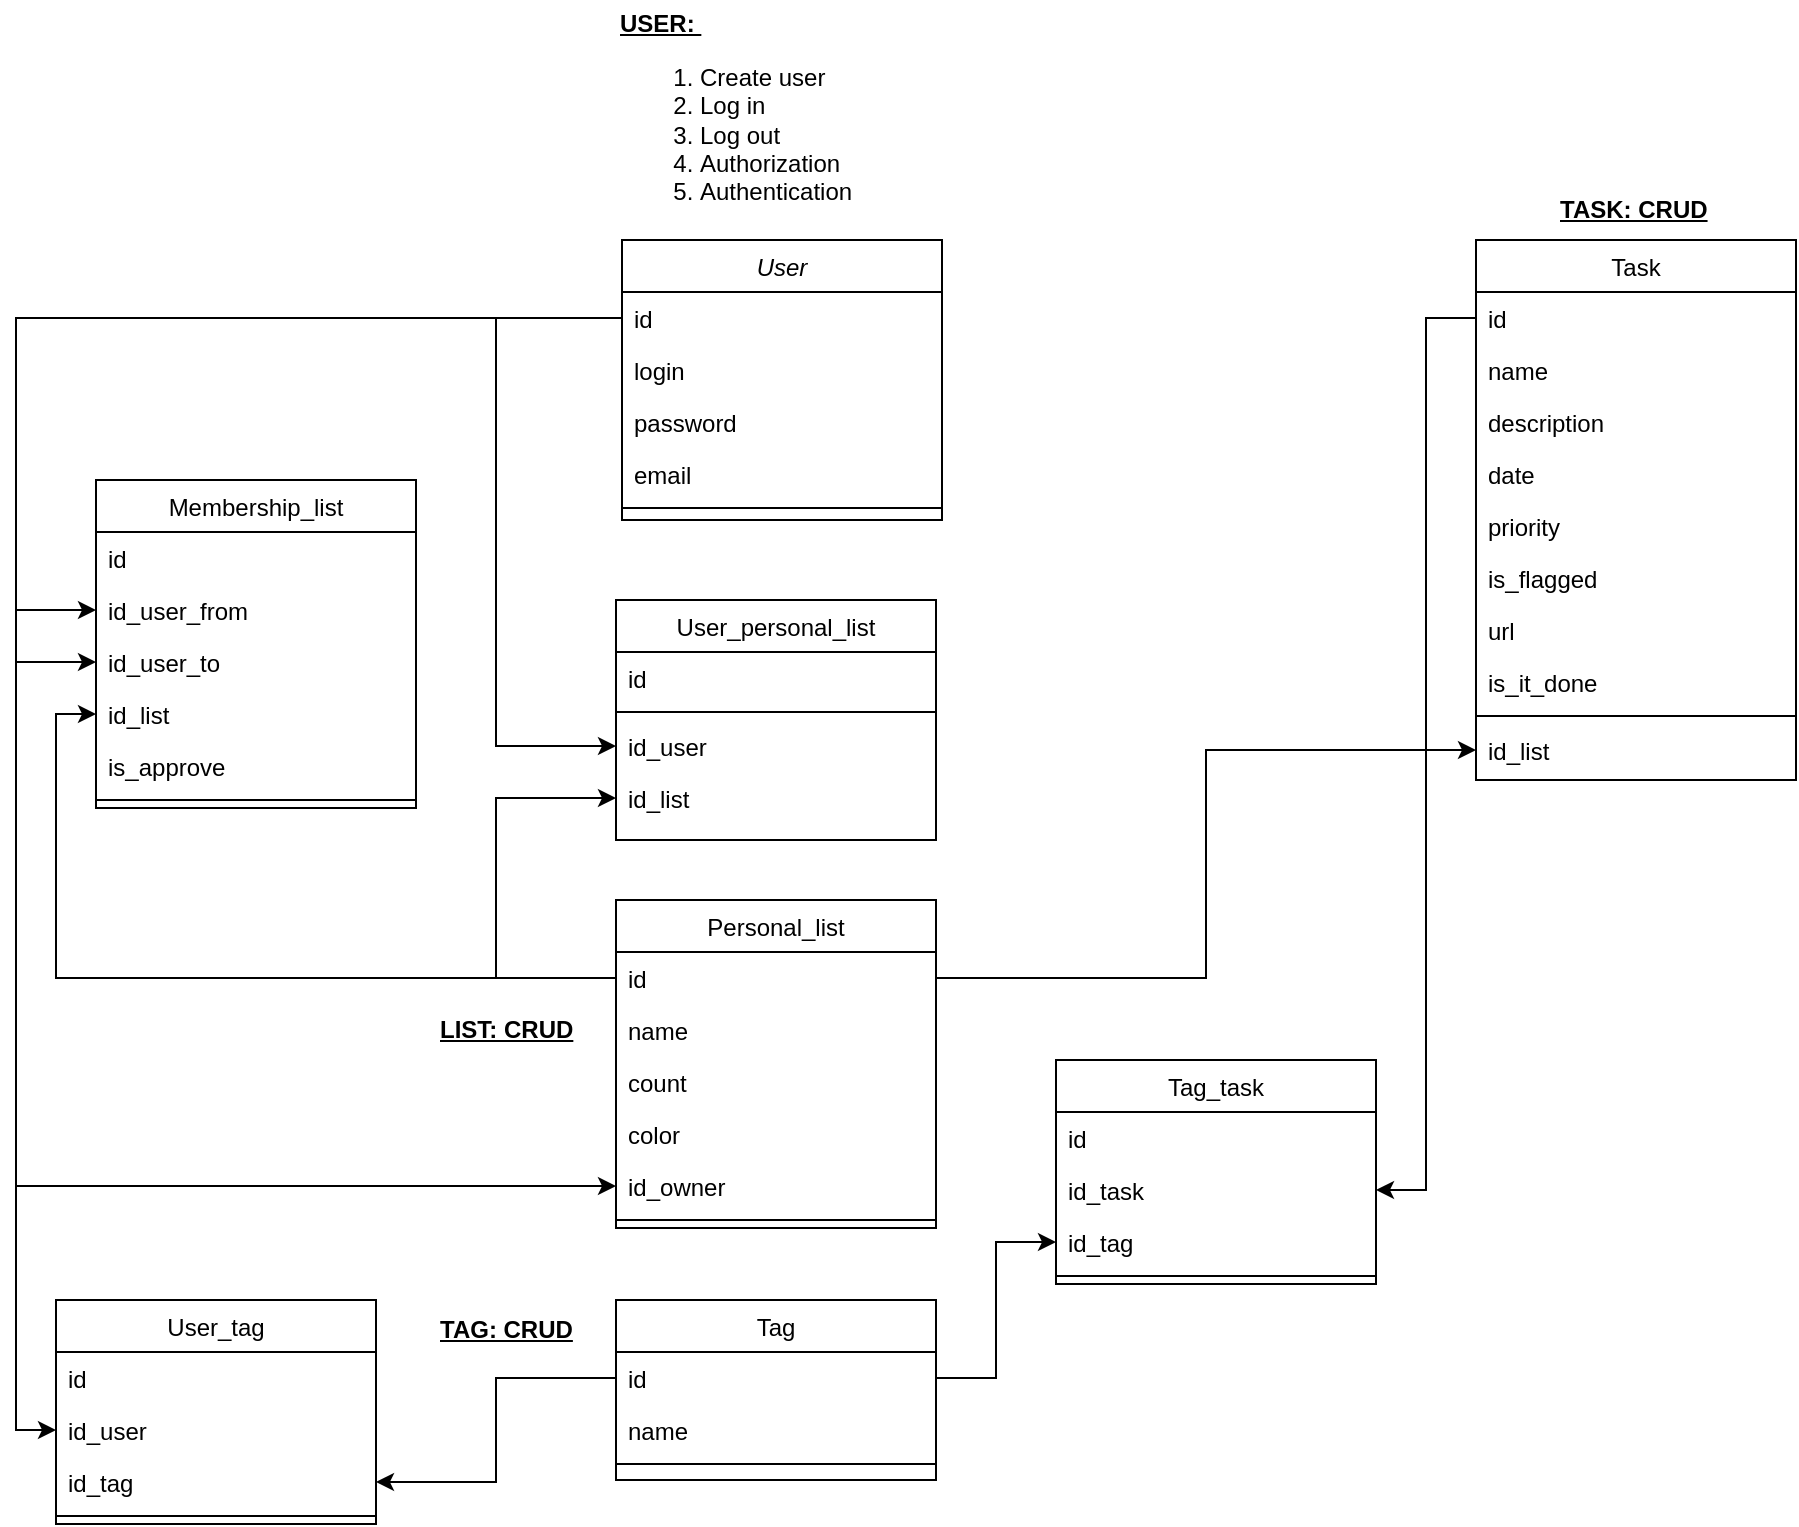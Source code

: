 <mxfile version="28.1.2">
  <diagram id="C5RBs43oDa-KdzZeNtuy" name="Page-1">
    <mxGraphModel dx="1955" dy="846" grid="1" gridSize="10" guides="1" tooltips="1" connect="1" arrows="1" fold="1" page="1" pageScale="1" pageWidth="827" pageHeight="1169" math="0" shadow="0">
      <root>
        <mxCell id="WIyWlLk6GJQsqaUBKTNV-0" />
        <mxCell id="WIyWlLk6GJQsqaUBKTNV-1" parent="WIyWlLk6GJQsqaUBKTNV-0" />
        <mxCell id="zkfFHV4jXpPFQw0GAbJ--0" value="User" style="swimlane;fontStyle=2;align=center;verticalAlign=top;childLayout=stackLayout;horizontal=1;startSize=26;horizontalStack=0;resizeParent=1;resizeLast=0;collapsible=1;marginBottom=0;rounded=0;shadow=0;strokeWidth=1;" parent="WIyWlLk6GJQsqaUBKTNV-1" vertex="1">
          <mxGeometry x="143" y="140" width="160" height="140" as="geometry">
            <mxRectangle x="143" y="140" width="160" height="26" as="alternateBounds" />
          </mxGeometry>
        </mxCell>
        <mxCell id="DoA0MN2C6hX5X3jeDk3A-0" value="id" style="text;align=left;verticalAlign=top;spacingLeft=4;spacingRight=4;overflow=hidden;rotatable=0;points=[[0,0.5],[1,0.5]];portConstraint=eastwest;" parent="zkfFHV4jXpPFQw0GAbJ--0" vertex="1">
          <mxGeometry y="26" width="160" height="26" as="geometry" />
        </mxCell>
        <mxCell id="zkfFHV4jXpPFQw0GAbJ--1" value="login" style="text;align=left;verticalAlign=top;spacingLeft=4;spacingRight=4;overflow=hidden;rotatable=0;points=[[0,0.5],[1,0.5]];portConstraint=eastwest;" parent="zkfFHV4jXpPFQw0GAbJ--0" vertex="1">
          <mxGeometry y="52" width="160" height="26" as="geometry" />
        </mxCell>
        <mxCell id="DoA0MN2C6hX5X3jeDk3A-1" value="password" style="text;align=left;verticalAlign=top;spacingLeft=4;spacingRight=4;overflow=hidden;rotatable=0;points=[[0,0.5],[1,0.5]];portConstraint=eastwest;" parent="zkfFHV4jXpPFQw0GAbJ--0" vertex="1">
          <mxGeometry y="78" width="160" height="26" as="geometry" />
        </mxCell>
        <mxCell id="zkfFHV4jXpPFQw0GAbJ--3" value="email " style="text;align=left;verticalAlign=top;spacingLeft=4;spacingRight=4;overflow=hidden;rotatable=0;points=[[0,0.5],[1,0.5]];portConstraint=eastwest;rounded=0;shadow=0;html=0;" parent="zkfFHV4jXpPFQw0GAbJ--0" vertex="1">
          <mxGeometry y="104" width="160" height="26" as="geometry" />
        </mxCell>
        <mxCell id="zkfFHV4jXpPFQw0GAbJ--4" value="" style="line;html=1;strokeWidth=1;align=left;verticalAlign=middle;spacingTop=-1;spacingLeft=3;spacingRight=3;rotatable=0;labelPosition=right;points=[];portConstraint=eastwest;" parent="zkfFHV4jXpPFQw0GAbJ--0" vertex="1">
          <mxGeometry y="130" width="160" height="8" as="geometry" />
        </mxCell>
        <mxCell id="zkfFHV4jXpPFQw0GAbJ--6" value="Tag" style="swimlane;fontStyle=0;align=center;verticalAlign=top;childLayout=stackLayout;horizontal=1;startSize=26;horizontalStack=0;resizeParent=1;resizeLast=0;collapsible=1;marginBottom=0;rounded=0;shadow=0;strokeWidth=1;" parent="WIyWlLk6GJQsqaUBKTNV-1" vertex="1">
          <mxGeometry x="140" y="670" width="160" height="90" as="geometry">
            <mxRectangle x="130" y="380" width="160" height="26" as="alternateBounds" />
          </mxGeometry>
        </mxCell>
        <mxCell id="zkfFHV4jXpPFQw0GAbJ--7" value="id" style="text;align=left;verticalAlign=top;spacingLeft=4;spacingRight=4;overflow=hidden;rotatable=0;points=[[0,0.5],[1,0.5]];portConstraint=eastwest;" parent="zkfFHV4jXpPFQw0GAbJ--6" vertex="1">
          <mxGeometry y="26" width="160" height="26" as="geometry" />
        </mxCell>
        <mxCell id="zkfFHV4jXpPFQw0GAbJ--8" value="name" style="text;align=left;verticalAlign=top;spacingLeft=4;spacingRight=4;overflow=hidden;rotatable=0;points=[[0,0.5],[1,0.5]];portConstraint=eastwest;rounded=0;shadow=0;html=0;" parent="zkfFHV4jXpPFQw0GAbJ--6" vertex="1">
          <mxGeometry y="52" width="160" height="26" as="geometry" />
        </mxCell>
        <mxCell id="zkfFHV4jXpPFQw0GAbJ--9" value="" style="line;html=1;strokeWidth=1;align=left;verticalAlign=middle;spacingTop=-1;spacingLeft=3;spacingRight=3;rotatable=0;labelPosition=right;points=[];portConstraint=eastwest;" parent="zkfFHV4jXpPFQw0GAbJ--6" vertex="1">
          <mxGeometry y="78" width="160" height="8" as="geometry" />
        </mxCell>
        <mxCell id="zkfFHV4jXpPFQw0GAbJ--13" value="Personal_list" style="swimlane;fontStyle=0;align=center;verticalAlign=top;childLayout=stackLayout;horizontal=1;startSize=26;horizontalStack=0;resizeParent=1;resizeLast=0;collapsible=1;marginBottom=0;rounded=0;shadow=0;strokeWidth=1;" parent="WIyWlLk6GJQsqaUBKTNV-1" vertex="1">
          <mxGeometry x="140" y="470" width="160" height="164" as="geometry">
            <mxRectangle x="143" y="310" width="170" height="26" as="alternateBounds" />
          </mxGeometry>
        </mxCell>
        <mxCell id="DoA0MN2C6hX5X3jeDk3A-2" value="id" style="text;align=left;verticalAlign=top;spacingLeft=4;spacingRight=4;overflow=hidden;rotatable=0;points=[[0,0.5],[1,0.5]];portConstraint=eastwest;" parent="zkfFHV4jXpPFQw0GAbJ--13" vertex="1">
          <mxGeometry y="26" width="160" height="26" as="geometry" />
        </mxCell>
        <mxCell id="zkfFHV4jXpPFQw0GAbJ--14" value="name" style="text;align=left;verticalAlign=top;spacingLeft=4;spacingRight=4;overflow=hidden;rotatable=0;points=[[0,0.5],[1,0.5]];portConstraint=eastwest;" parent="zkfFHV4jXpPFQw0GAbJ--13" vertex="1">
          <mxGeometry y="52" width="160" height="26" as="geometry" />
        </mxCell>
        <mxCell id="DoA0MN2C6hX5X3jeDk3A-3" value="count" style="text;align=left;verticalAlign=top;spacingLeft=4;spacingRight=4;overflow=hidden;rotatable=0;points=[[0,0.5],[1,0.5]];portConstraint=eastwest;" parent="zkfFHV4jXpPFQw0GAbJ--13" vertex="1">
          <mxGeometry y="78" width="160" height="26" as="geometry" />
        </mxCell>
        <mxCell id="nvZustxu36X0XW89rNqP-0" value="color" style="text;align=left;verticalAlign=top;spacingLeft=4;spacingRight=4;overflow=hidden;rotatable=0;points=[[0,0.5],[1,0.5]];portConstraint=eastwest;" parent="zkfFHV4jXpPFQw0GAbJ--13" vertex="1">
          <mxGeometry y="104" width="160" height="26" as="geometry" />
        </mxCell>
        <mxCell id="T8WEMkRh8MCSZyJEoP4X-24" value="id_owner" style="text;align=left;verticalAlign=top;spacingLeft=4;spacingRight=4;overflow=hidden;rotatable=0;points=[[0,0.5],[1,0.5]];portConstraint=eastwest;" parent="zkfFHV4jXpPFQw0GAbJ--13" vertex="1">
          <mxGeometry y="130" width="160" height="26" as="geometry" />
        </mxCell>
        <mxCell id="zkfFHV4jXpPFQw0GAbJ--15" value="" style="line;html=1;strokeWidth=1;align=left;verticalAlign=middle;spacingTop=-1;spacingLeft=3;spacingRight=3;rotatable=0;labelPosition=right;points=[];portConstraint=eastwest;" parent="zkfFHV4jXpPFQw0GAbJ--13" vertex="1">
          <mxGeometry y="156" width="160" height="8" as="geometry" />
        </mxCell>
        <mxCell id="zkfFHV4jXpPFQw0GAbJ--17" value="Task" style="swimlane;fontStyle=0;align=center;verticalAlign=top;childLayout=stackLayout;horizontal=1;startSize=26;horizontalStack=0;resizeParent=1;resizeLast=0;collapsible=1;marginBottom=0;rounded=0;shadow=0;strokeWidth=1;" parent="WIyWlLk6GJQsqaUBKTNV-1" vertex="1">
          <mxGeometry x="570" y="140" width="160" height="270" as="geometry">
            <mxRectangle x="550" y="140" width="160" height="26" as="alternateBounds" />
          </mxGeometry>
        </mxCell>
        <mxCell id="zkfFHV4jXpPFQw0GAbJ--18" value="id" style="text;align=left;verticalAlign=top;spacingLeft=4;spacingRight=4;overflow=hidden;rotatable=0;points=[[0,0.5],[1,0.5]];portConstraint=eastwest;" parent="zkfFHV4jXpPFQw0GAbJ--17" vertex="1">
          <mxGeometry y="26" width="160" height="26" as="geometry" />
        </mxCell>
        <mxCell id="zkfFHV4jXpPFQw0GAbJ--19" value="name" style="text;align=left;verticalAlign=top;spacingLeft=4;spacingRight=4;overflow=hidden;rotatable=0;points=[[0,0.5],[1,0.5]];portConstraint=eastwest;rounded=0;shadow=0;html=0;" parent="zkfFHV4jXpPFQw0GAbJ--17" vertex="1">
          <mxGeometry y="52" width="160" height="26" as="geometry" />
        </mxCell>
        <mxCell id="zkfFHV4jXpPFQw0GAbJ--20" value="description" style="text;align=left;verticalAlign=top;spacingLeft=4;spacingRight=4;overflow=hidden;rotatable=0;points=[[0,0.5],[1,0.5]];portConstraint=eastwest;rounded=0;shadow=0;html=0;" parent="zkfFHV4jXpPFQw0GAbJ--17" vertex="1">
          <mxGeometry y="78" width="160" height="26" as="geometry" />
        </mxCell>
        <mxCell id="zkfFHV4jXpPFQw0GAbJ--21" value="date" style="text;align=left;verticalAlign=top;spacingLeft=4;spacingRight=4;overflow=hidden;rotatable=0;points=[[0,0.5],[1,0.5]];portConstraint=eastwest;rounded=0;shadow=0;html=0;" parent="zkfFHV4jXpPFQw0GAbJ--17" vertex="1">
          <mxGeometry y="104" width="160" height="26" as="geometry" />
        </mxCell>
        <mxCell id="zkfFHV4jXpPFQw0GAbJ--22" value="priority" style="text;align=left;verticalAlign=top;spacingLeft=4;spacingRight=4;overflow=hidden;rotatable=0;points=[[0,0.5],[1,0.5]];portConstraint=eastwest;rounded=0;shadow=0;html=0;" parent="zkfFHV4jXpPFQw0GAbJ--17" vertex="1">
          <mxGeometry y="130" width="160" height="26" as="geometry" />
        </mxCell>
        <mxCell id="DoA0MN2C6hX5X3jeDk3A-9" value="is_flagged" style="text;align=left;verticalAlign=top;spacingLeft=4;spacingRight=4;overflow=hidden;rotatable=0;points=[[0,0.5],[1,0.5]];portConstraint=eastwest;rounded=0;shadow=0;html=0;" parent="zkfFHV4jXpPFQw0GAbJ--17" vertex="1">
          <mxGeometry y="156" width="160" height="26" as="geometry" />
        </mxCell>
        <mxCell id="DoA0MN2C6hX5X3jeDk3A-10" value="url" style="text;align=left;verticalAlign=top;spacingLeft=4;spacingRight=4;overflow=hidden;rotatable=0;points=[[0,0.5],[1,0.5]];portConstraint=eastwest;rounded=0;shadow=0;html=0;" parent="zkfFHV4jXpPFQw0GAbJ--17" vertex="1">
          <mxGeometry y="182" width="160" height="26" as="geometry" />
        </mxCell>
        <mxCell id="DoA0MN2C6hX5X3jeDk3A-17" value="is_it_done" style="text;align=left;verticalAlign=top;spacingLeft=4;spacingRight=4;overflow=hidden;rotatable=0;points=[[0,0.5],[1,0.5]];portConstraint=eastwest;rounded=0;shadow=0;html=0;" parent="zkfFHV4jXpPFQw0GAbJ--17" vertex="1">
          <mxGeometry y="208" width="160" height="26" as="geometry" />
        </mxCell>
        <mxCell id="zkfFHV4jXpPFQw0GAbJ--23" value="" style="line;html=1;strokeWidth=1;align=left;verticalAlign=middle;spacingTop=-1;spacingLeft=3;spacingRight=3;rotatable=0;labelPosition=right;points=[];portConstraint=eastwest;" parent="zkfFHV4jXpPFQw0GAbJ--17" vertex="1">
          <mxGeometry y="234" width="160" height="8" as="geometry" />
        </mxCell>
        <mxCell id="DoA0MN2C6hX5X3jeDk3A-8" value="id_list" style="text;align=left;verticalAlign=top;spacingLeft=4;spacingRight=4;overflow=hidden;rotatable=0;points=[[0,0.5],[1,0.5]];portConstraint=eastwest;" parent="zkfFHV4jXpPFQw0GAbJ--17" vertex="1">
          <mxGeometry y="242" width="160" height="26" as="geometry" />
        </mxCell>
        <mxCell id="DoA0MN2C6hX5X3jeDk3A-4" value="Tag_task" style="swimlane;fontStyle=0;align=center;verticalAlign=top;childLayout=stackLayout;horizontal=1;startSize=26;horizontalStack=0;resizeParent=1;resizeLast=0;collapsible=1;marginBottom=0;rounded=0;shadow=0;strokeWidth=1;" parent="WIyWlLk6GJQsqaUBKTNV-1" vertex="1">
          <mxGeometry x="360" y="550" width="160" height="112" as="geometry">
            <mxRectangle x="130" y="380" width="160" height="26" as="alternateBounds" />
          </mxGeometry>
        </mxCell>
        <mxCell id="DoA0MN2C6hX5X3jeDk3A-5" value="id" style="text;align=left;verticalAlign=top;spacingLeft=4;spacingRight=4;overflow=hidden;rotatable=0;points=[[0,0.5],[1,0.5]];portConstraint=eastwest;" parent="DoA0MN2C6hX5X3jeDk3A-4" vertex="1">
          <mxGeometry y="26" width="160" height="26" as="geometry" />
        </mxCell>
        <mxCell id="DoA0MN2C6hX5X3jeDk3A-6" value="id_task" style="text;align=left;verticalAlign=top;spacingLeft=4;spacingRight=4;overflow=hidden;rotatable=0;points=[[0,0.5],[1,0.5]];portConstraint=eastwest;rounded=0;shadow=0;html=0;" parent="DoA0MN2C6hX5X3jeDk3A-4" vertex="1">
          <mxGeometry y="52" width="160" height="26" as="geometry" />
        </mxCell>
        <mxCell id="DoA0MN2C6hX5X3jeDk3A-13" value="id_tag" style="text;align=left;verticalAlign=top;spacingLeft=4;spacingRight=4;overflow=hidden;rotatable=0;points=[[0,0.5],[1,0.5]];portConstraint=eastwest;rounded=0;shadow=0;html=0;" parent="DoA0MN2C6hX5X3jeDk3A-4" vertex="1">
          <mxGeometry y="78" width="160" height="26" as="geometry" />
        </mxCell>
        <mxCell id="DoA0MN2C6hX5X3jeDk3A-7" value="" style="line;html=1;strokeWidth=1;align=left;verticalAlign=middle;spacingTop=-1;spacingLeft=3;spacingRight=3;rotatable=0;labelPosition=right;points=[];portConstraint=eastwest;" parent="DoA0MN2C6hX5X3jeDk3A-4" vertex="1">
          <mxGeometry y="104" width="160" height="8" as="geometry" />
        </mxCell>
        <mxCell id="DoA0MN2C6hX5X3jeDk3A-14" style="edgeStyle=orthogonalEdgeStyle;rounded=0;orthogonalLoop=1;jettySize=auto;html=1;exitX=1;exitY=0.5;exitDx=0;exitDy=0;entryX=0;entryY=0.5;entryDx=0;entryDy=0;" parent="WIyWlLk6GJQsqaUBKTNV-1" source="zkfFHV4jXpPFQw0GAbJ--7" target="DoA0MN2C6hX5X3jeDk3A-13" edge="1">
          <mxGeometry relative="1" as="geometry" />
        </mxCell>
        <mxCell id="DoA0MN2C6hX5X3jeDk3A-16" style="edgeStyle=orthogonalEdgeStyle;rounded=0;orthogonalLoop=1;jettySize=auto;html=1;exitX=0;exitY=0.5;exitDx=0;exitDy=0;entryX=1;entryY=0.5;entryDx=0;entryDy=0;" parent="WIyWlLk6GJQsqaUBKTNV-1" source="zkfFHV4jXpPFQw0GAbJ--18" target="DoA0MN2C6hX5X3jeDk3A-6" edge="1">
          <mxGeometry relative="1" as="geometry" />
        </mxCell>
        <mxCell id="stKpfkMIrZUQEKppBWMH-0" value="&lt;b&gt;&lt;u&gt;USER:&amp;nbsp;&lt;/u&gt;&lt;/b&gt;&lt;br&gt;&lt;ol&gt;&lt;li&gt;Create user&lt;/li&gt;&lt;li&gt;Log in&lt;/li&gt;&lt;li&gt;Log out&lt;/li&gt;&lt;li&gt;Authorization&lt;/li&gt;&lt;li&gt;Authentication&lt;/li&gt;&lt;/ol&gt;" style="text;html=1;align=left;verticalAlign=middle;resizable=0;points=[];autosize=1;strokeColor=none;fillColor=none;" parent="WIyWlLk6GJQsqaUBKTNV-1" vertex="1">
          <mxGeometry x="140" y="20" width="140" height="120" as="geometry" />
        </mxCell>
        <mxCell id="stKpfkMIrZUQEKppBWMH-1" value="&lt;b style=&quot;&quot;&gt;&lt;u&gt;LIST: CRUD&lt;br&gt;&lt;/u&gt;&lt;/b&gt;" style="text;html=1;align=left;verticalAlign=middle;resizable=0;points=[];autosize=1;strokeColor=none;fillColor=none;" parent="WIyWlLk6GJQsqaUBKTNV-1" vertex="1">
          <mxGeometry x="50" y="520" width="90" height="30" as="geometry" />
        </mxCell>
        <mxCell id="stKpfkMIrZUQEKppBWMH-2" value="&lt;b style=&quot;&quot;&gt;&lt;u&gt;TAG: CRUD&lt;br&gt;&lt;/u&gt;&lt;/b&gt;" style="text;html=1;align=left;verticalAlign=middle;resizable=0;points=[];autosize=1;strokeColor=none;fillColor=none;" parent="WIyWlLk6GJQsqaUBKTNV-1" vertex="1">
          <mxGeometry x="50" y="670" width="90" height="30" as="geometry" />
        </mxCell>
        <mxCell id="stKpfkMIrZUQEKppBWMH-3" value="&lt;b style=&quot;&quot;&gt;&lt;u&gt;TASK: CRUD&lt;br&gt;&lt;/u&gt;&lt;/b&gt;" style="text;html=1;align=left;verticalAlign=middle;resizable=0;points=[];autosize=1;strokeColor=none;fillColor=none;" parent="WIyWlLk6GJQsqaUBKTNV-1" vertex="1">
          <mxGeometry x="610" y="110" width="100" height="30" as="geometry" />
        </mxCell>
        <mxCell id="8cTfX1FXuQv4qydP_Rua-1" style="edgeStyle=orthogonalEdgeStyle;rounded=0;orthogonalLoop=1;jettySize=auto;html=1;exitX=1;exitY=0.5;exitDx=0;exitDy=0;entryX=0;entryY=0.5;entryDx=0;entryDy=0;" parent="WIyWlLk6GJQsqaUBKTNV-1" source="DoA0MN2C6hX5X3jeDk3A-2" target="DoA0MN2C6hX5X3jeDk3A-8" edge="1">
          <mxGeometry relative="1" as="geometry" />
        </mxCell>
        <mxCell id="8cTfX1FXuQv4qydP_Rua-5" value="User_personal_list" style="swimlane;fontStyle=0;align=center;verticalAlign=top;childLayout=stackLayout;horizontal=1;startSize=26;horizontalStack=0;resizeParent=1;resizeLast=0;collapsible=1;marginBottom=0;rounded=0;shadow=0;strokeWidth=1;" parent="WIyWlLk6GJQsqaUBKTNV-1" vertex="1">
          <mxGeometry x="140" y="320" width="160" height="120" as="geometry">
            <mxRectangle x="143" y="310" width="170" height="26" as="alternateBounds" />
          </mxGeometry>
        </mxCell>
        <mxCell id="8cTfX1FXuQv4qydP_Rua-6" value="id" style="text;align=left;verticalAlign=top;spacingLeft=4;spacingRight=4;overflow=hidden;rotatable=0;points=[[0,0.5],[1,0.5]];portConstraint=eastwest;" parent="8cTfX1FXuQv4qydP_Rua-5" vertex="1">
          <mxGeometry y="26" width="160" height="26" as="geometry" />
        </mxCell>
        <mxCell id="8cTfX1FXuQv4qydP_Rua-10" value="" style="line;html=1;strokeWidth=1;align=left;verticalAlign=middle;spacingTop=-1;spacingLeft=3;spacingRight=3;rotatable=0;labelPosition=right;points=[];portConstraint=eastwest;" parent="8cTfX1FXuQv4qydP_Rua-5" vertex="1">
          <mxGeometry y="52" width="160" height="8" as="geometry" />
        </mxCell>
        <mxCell id="8cTfX1FXuQv4qydP_Rua-7" value="id_user" style="text;align=left;verticalAlign=top;spacingLeft=4;spacingRight=4;overflow=hidden;rotatable=0;points=[[0,0.5],[1,0.5]];portConstraint=eastwest;" parent="8cTfX1FXuQv4qydP_Rua-5" vertex="1">
          <mxGeometry y="60" width="160" height="26" as="geometry" />
        </mxCell>
        <mxCell id="8cTfX1FXuQv4qydP_Rua-8" value="id_list" style="text;align=left;verticalAlign=top;spacingLeft=4;spacingRight=4;overflow=hidden;rotatable=0;points=[[0,0.5],[1,0.5]];portConstraint=eastwest;" parent="8cTfX1FXuQv4qydP_Rua-5" vertex="1">
          <mxGeometry y="86" width="160" height="26" as="geometry" />
        </mxCell>
        <mxCell id="8cTfX1FXuQv4qydP_Rua-12" style="edgeStyle=orthogonalEdgeStyle;rounded=0;orthogonalLoop=1;jettySize=auto;html=1;exitX=0;exitY=0.5;exitDx=0;exitDy=0;entryX=0;entryY=0.5;entryDx=0;entryDy=0;" parent="WIyWlLk6GJQsqaUBKTNV-1" source="DoA0MN2C6hX5X3jeDk3A-0" target="8cTfX1FXuQv4qydP_Rua-7" edge="1">
          <mxGeometry relative="1" as="geometry">
            <Array as="points">
              <mxPoint x="80" y="179" />
              <mxPoint x="80" y="393" />
            </Array>
          </mxGeometry>
        </mxCell>
        <mxCell id="8cTfX1FXuQv4qydP_Rua-13" style="edgeStyle=orthogonalEdgeStyle;rounded=0;orthogonalLoop=1;jettySize=auto;html=1;exitX=0;exitY=0.5;exitDx=0;exitDy=0;entryX=0;entryY=0.5;entryDx=0;entryDy=0;" parent="WIyWlLk6GJQsqaUBKTNV-1" source="DoA0MN2C6hX5X3jeDk3A-2" target="8cTfX1FXuQv4qydP_Rua-8" edge="1">
          <mxGeometry relative="1" as="geometry">
            <Array as="points">
              <mxPoint x="80" y="509" />
              <mxPoint x="80" y="419" />
            </Array>
          </mxGeometry>
        </mxCell>
        <mxCell id="T8WEMkRh8MCSZyJEoP4X-0" value="User_tag" style="swimlane;fontStyle=0;align=center;verticalAlign=top;childLayout=stackLayout;horizontal=1;startSize=26;horizontalStack=0;resizeParent=1;resizeLast=0;collapsible=1;marginBottom=0;rounded=0;shadow=0;strokeWidth=1;" parent="WIyWlLk6GJQsqaUBKTNV-1" vertex="1">
          <mxGeometry x="-140" y="670" width="160" height="112" as="geometry">
            <mxRectangle x="130" y="380" width="160" height="26" as="alternateBounds" />
          </mxGeometry>
        </mxCell>
        <mxCell id="T8WEMkRh8MCSZyJEoP4X-1" value="id" style="text;align=left;verticalAlign=top;spacingLeft=4;spacingRight=4;overflow=hidden;rotatable=0;points=[[0,0.5],[1,0.5]];portConstraint=eastwest;" parent="T8WEMkRh8MCSZyJEoP4X-0" vertex="1">
          <mxGeometry y="26" width="160" height="26" as="geometry" />
        </mxCell>
        <mxCell id="T8WEMkRh8MCSZyJEoP4X-4" value="id_user" style="text;align=left;verticalAlign=top;spacingLeft=4;spacingRight=4;overflow=hidden;rotatable=0;points=[[0,0.5],[1,0.5]];portConstraint=eastwest;rounded=0;shadow=0;html=0;" parent="T8WEMkRh8MCSZyJEoP4X-0" vertex="1">
          <mxGeometry y="52" width="160" height="26" as="geometry" />
        </mxCell>
        <mxCell id="T8WEMkRh8MCSZyJEoP4X-2" value="id_tag" style="text;align=left;verticalAlign=top;spacingLeft=4;spacingRight=4;overflow=hidden;rotatable=0;points=[[0,0.5],[1,0.5]];portConstraint=eastwest;rounded=0;shadow=0;html=0;" parent="T8WEMkRh8MCSZyJEoP4X-0" vertex="1">
          <mxGeometry y="78" width="160" height="26" as="geometry" />
        </mxCell>
        <mxCell id="T8WEMkRh8MCSZyJEoP4X-3" value="" style="line;html=1;strokeWidth=1;align=left;verticalAlign=middle;spacingTop=-1;spacingLeft=3;spacingRight=3;rotatable=0;labelPosition=right;points=[];portConstraint=eastwest;" parent="T8WEMkRh8MCSZyJEoP4X-0" vertex="1">
          <mxGeometry y="104" width="160" height="8" as="geometry" />
        </mxCell>
        <mxCell id="T8WEMkRh8MCSZyJEoP4X-5" style="edgeStyle=orthogonalEdgeStyle;rounded=0;orthogonalLoop=1;jettySize=auto;html=1;exitX=0;exitY=0.5;exitDx=0;exitDy=0;entryX=1;entryY=0.5;entryDx=0;entryDy=0;" parent="WIyWlLk6GJQsqaUBKTNV-1" source="zkfFHV4jXpPFQw0GAbJ--7" target="T8WEMkRh8MCSZyJEoP4X-2" edge="1">
          <mxGeometry relative="1" as="geometry" />
        </mxCell>
        <mxCell id="T8WEMkRh8MCSZyJEoP4X-6" style="edgeStyle=orthogonalEdgeStyle;rounded=0;orthogonalLoop=1;jettySize=auto;html=1;exitX=0;exitY=0.5;exitDx=0;exitDy=0;entryX=0;entryY=0.5;entryDx=0;entryDy=0;" parent="WIyWlLk6GJQsqaUBKTNV-1" source="DoA0MN2C6hX5X3jeDk3A-0" target="T8WEMkRh8MCSZyJEoP4X-4" edge="1">
          <mxGeometry relative="1" as="geometry" />
        </mxCell>
        <mxCell id="T8WEMkRh8MCSZyJEoP4X-14" value="Membership_list" style="swimlane;fontStyle=0;align=center;verticalAlign=top;childLayout=stackLayout;horizontal=1;startSize=26;horizontalStack=0;resizeParent=1;resizeLast=0;collapsible=1;marginBottom=0;rounded=0;shadow=0;strokeWidth=1;" parent="WIyWlLk6GJQsqaUBKTNV-1" vertex="1">
          <mxGeometry x="-120" y="260" width="160" height="164" as="geometry">
            <mxRectangle x="130" y="380" width="160" height="26" as="alternateBounds" />
          </mxGeometry>
        </mxCell>
        <mxCell id="T8WEMkRh8MCSZyJEoP4X-15" value="id" style="text;align=left;verticalAlign=top;spacingLeft=4;spacingRight=4;overflow=hidden;rotatable=0;points=[[0,0.5],[1,0.5]];portConstraint=eastwest;" parent="T8WEMkRh8MCSZyJEoP4X-14" vertex="1">
          <mxGeometry y="26" width="160" height="26" as="geometry" />
        </mxCell>
        <mxCell id="T8WEMkRh8MCSZyJEoP4X-16" value="id_user_from" style="text;align=left;verticalAlign=top;spacingLeft=4;spacingRight=4;overflow=hidden;rotatable=0;points=[[0,0.5],[1,0.5]];portConstraint=eastwest;rounded=0;shadow=0;html=0;" parent="T8WEMkRh8MCSZyJEoP4X-14" vertex="1">
          <mxGeometry y="52" width="160" height="26" as="geometry" />
        </mxCell>
        <mxCell id="T8WEMkRh8MCSZyJEoP4X-19" value="id_user_to" style="text;align=left;verticalAlign=top;spacingLeft=4;spacingRight=4;overflow=hidden;rotatable=0;points=[[0,0.5],[1,0.5]];portConstraint=eastwest;rounded=0;shadow=0;html=0;" parent="T8WEMkRh8MCSZyJEoP4X-14" vertex="1">
          <mxGeometry y="78" width="160" height="26" as="geometry" />
        </mxCell>
        <mxCell id="T8WEMkRh8MCSZyJEoP4X-17" value="id_list" style="text;align=left;verticalAlign=top;spacingLeft=4;spacingRight=4;overflow=hidden;rotatable=0;points=[[0,0.5],[1,0.5]];portConstraint=eastwest;rounded=0;shadow=0;html=0;" parent="T8WEMkRh8MCSZyJEoP4X-14" vertex="1">
          <mxGeometry y="104" width="160" height="26" as="geometry" />
        </mxCell>
        <mxCell id="T8WEMkRh8MCSZyJEoP4X-20" value="is_approve" style="text;align=left;verticalAlign=top;spacingLeft=4;spacingRight=4;overflow=hidden;rotatable=0;points=[[0,0.5],[1,0.5]];portConstraint=eastwest;rounded=0;shadow=0;html=0;" parent="T8WEMkRh8MCSZyJEoP4X-14" vertex="1">
          <mxGeometry y="130" width="160" height="26" as="geometry" />
        </mxCell>
        <mxCell id="T8WEMkRh8MCSZyJEoP4X-18" value="" style="line;html=1;strokeWidth=1;align=left;verticalAlign=middle;spacingTop=-1;spacingLeft=3;spacingRight=3;rotatable=0;labelPosition=right;points=[];portConstraint=eastwest;" parent="T8WEMkRh8MCSZyJEoP4X-14" vertex="1">
          <mxGeometry y="156" width="160" height="8" as="geometry" />
        </mxCell>
        <mxCell id="T8WEMkRh8MCSZyJEoP4X-21" style="edgeStyle=orthogonalEdgeStyle;rounded=0;orthogonalLoop=1;jettySize=auto;html=1;exitX=0;exitY=0.5;exitDx=0;exitDy=0;entryX=0;entryY=0.5;entryDx=0;entryDy=0;" parent="WIyWlLk6GJQsqaUBKTNV-1" source="DoA0MN2C6hX5X3jeDk3A-0" target="T8WEMkRh8MCSZyJEoP4X-16" edge="1">
          <mxGeometry relative="1" as="geometry">
            <Array as="points">
              <mxPoint x="-160" y="179" />
              <mxPoint x="-160" y="325" />
            </Array>
          </mxGeometry>
        </mxCell>
        <mxCell id="T8WEMkRh8MCSZyJEoP4X-22" style="edgeStyle=orthogonalEdgeStyle;rounded=0;orthogonalLoop=1;jettySize=auto;html=1;exitX=0;exitY=0.5;exitDx=0;exitDy=0;entryX=0;entryY=0.5;entryDx=0;entryDy=0;" parent="WIyWlLk6GJQsqaUBKTNV-1" source="DoA0MN2C6hX5X3jeDk3A-0" target="T8WEMkRh8MCSZyJEoP4X-19" edge="1">
          <mxGeometry relative="1" as="geometry">
            <Array as="points">
              <mxPoint x="-160" y="179" />
              <mxPoint x="-160" y="351" />
            </Array>
          </mxGeometry>
        </mxCell>
        <mxCell id="T8WEMkRh8MCSZyJEoP4X-23" style="edgeStyle=orthogonalEdgeStyle;rounded=0;orthogonalLoop=1;jettySize=auto;html=1;exitX=0;exitY=0.5;exitDx=0;exitDy=0;entryX=0;entryY=0.5;entryDx=0;entryDy=0;" parent="WIyWlLk6GJQsqaUBKTNV-1" source="DoA0MN2C6hX5X3jeDk3A-2" target="T8WEMkRh8MCSZyJEoP4X-17" edge="1">
          <mxGeometry relative="1" as="geometry" />
        </mxCell>
        <mxCell id="T8WEMkRh8MCSZyJEoP4X-25" style="edgeStyle=orthogonalEdgeStyle;rounded=0;orthogonalLoop=1;jettySize=auto;html=1;exitX=0;exitY=0.5;exitDx=0;exitDy=0;entryX=0;entryY=0.5;entryDx=0;entryDy=0;" parent="WIyWlLk6GJQsqaUBKTNV-1" source="DoA0MN2C6hX5X3jeDk3A-0" target="T8WEMkRh8MCSZyJEoP4X-24" edge="1">
          <mxGeometry relative="1" as="geometry">
            <Array as="points">
              <mxPoint x="-160" y="179" />
              <mxPoint x="-160" y="613" />
            </Array>
          </mxGeometry>
        </mxCell>
      </root>
    </mxGraphModel>
  </diagram>
</mxfile>
